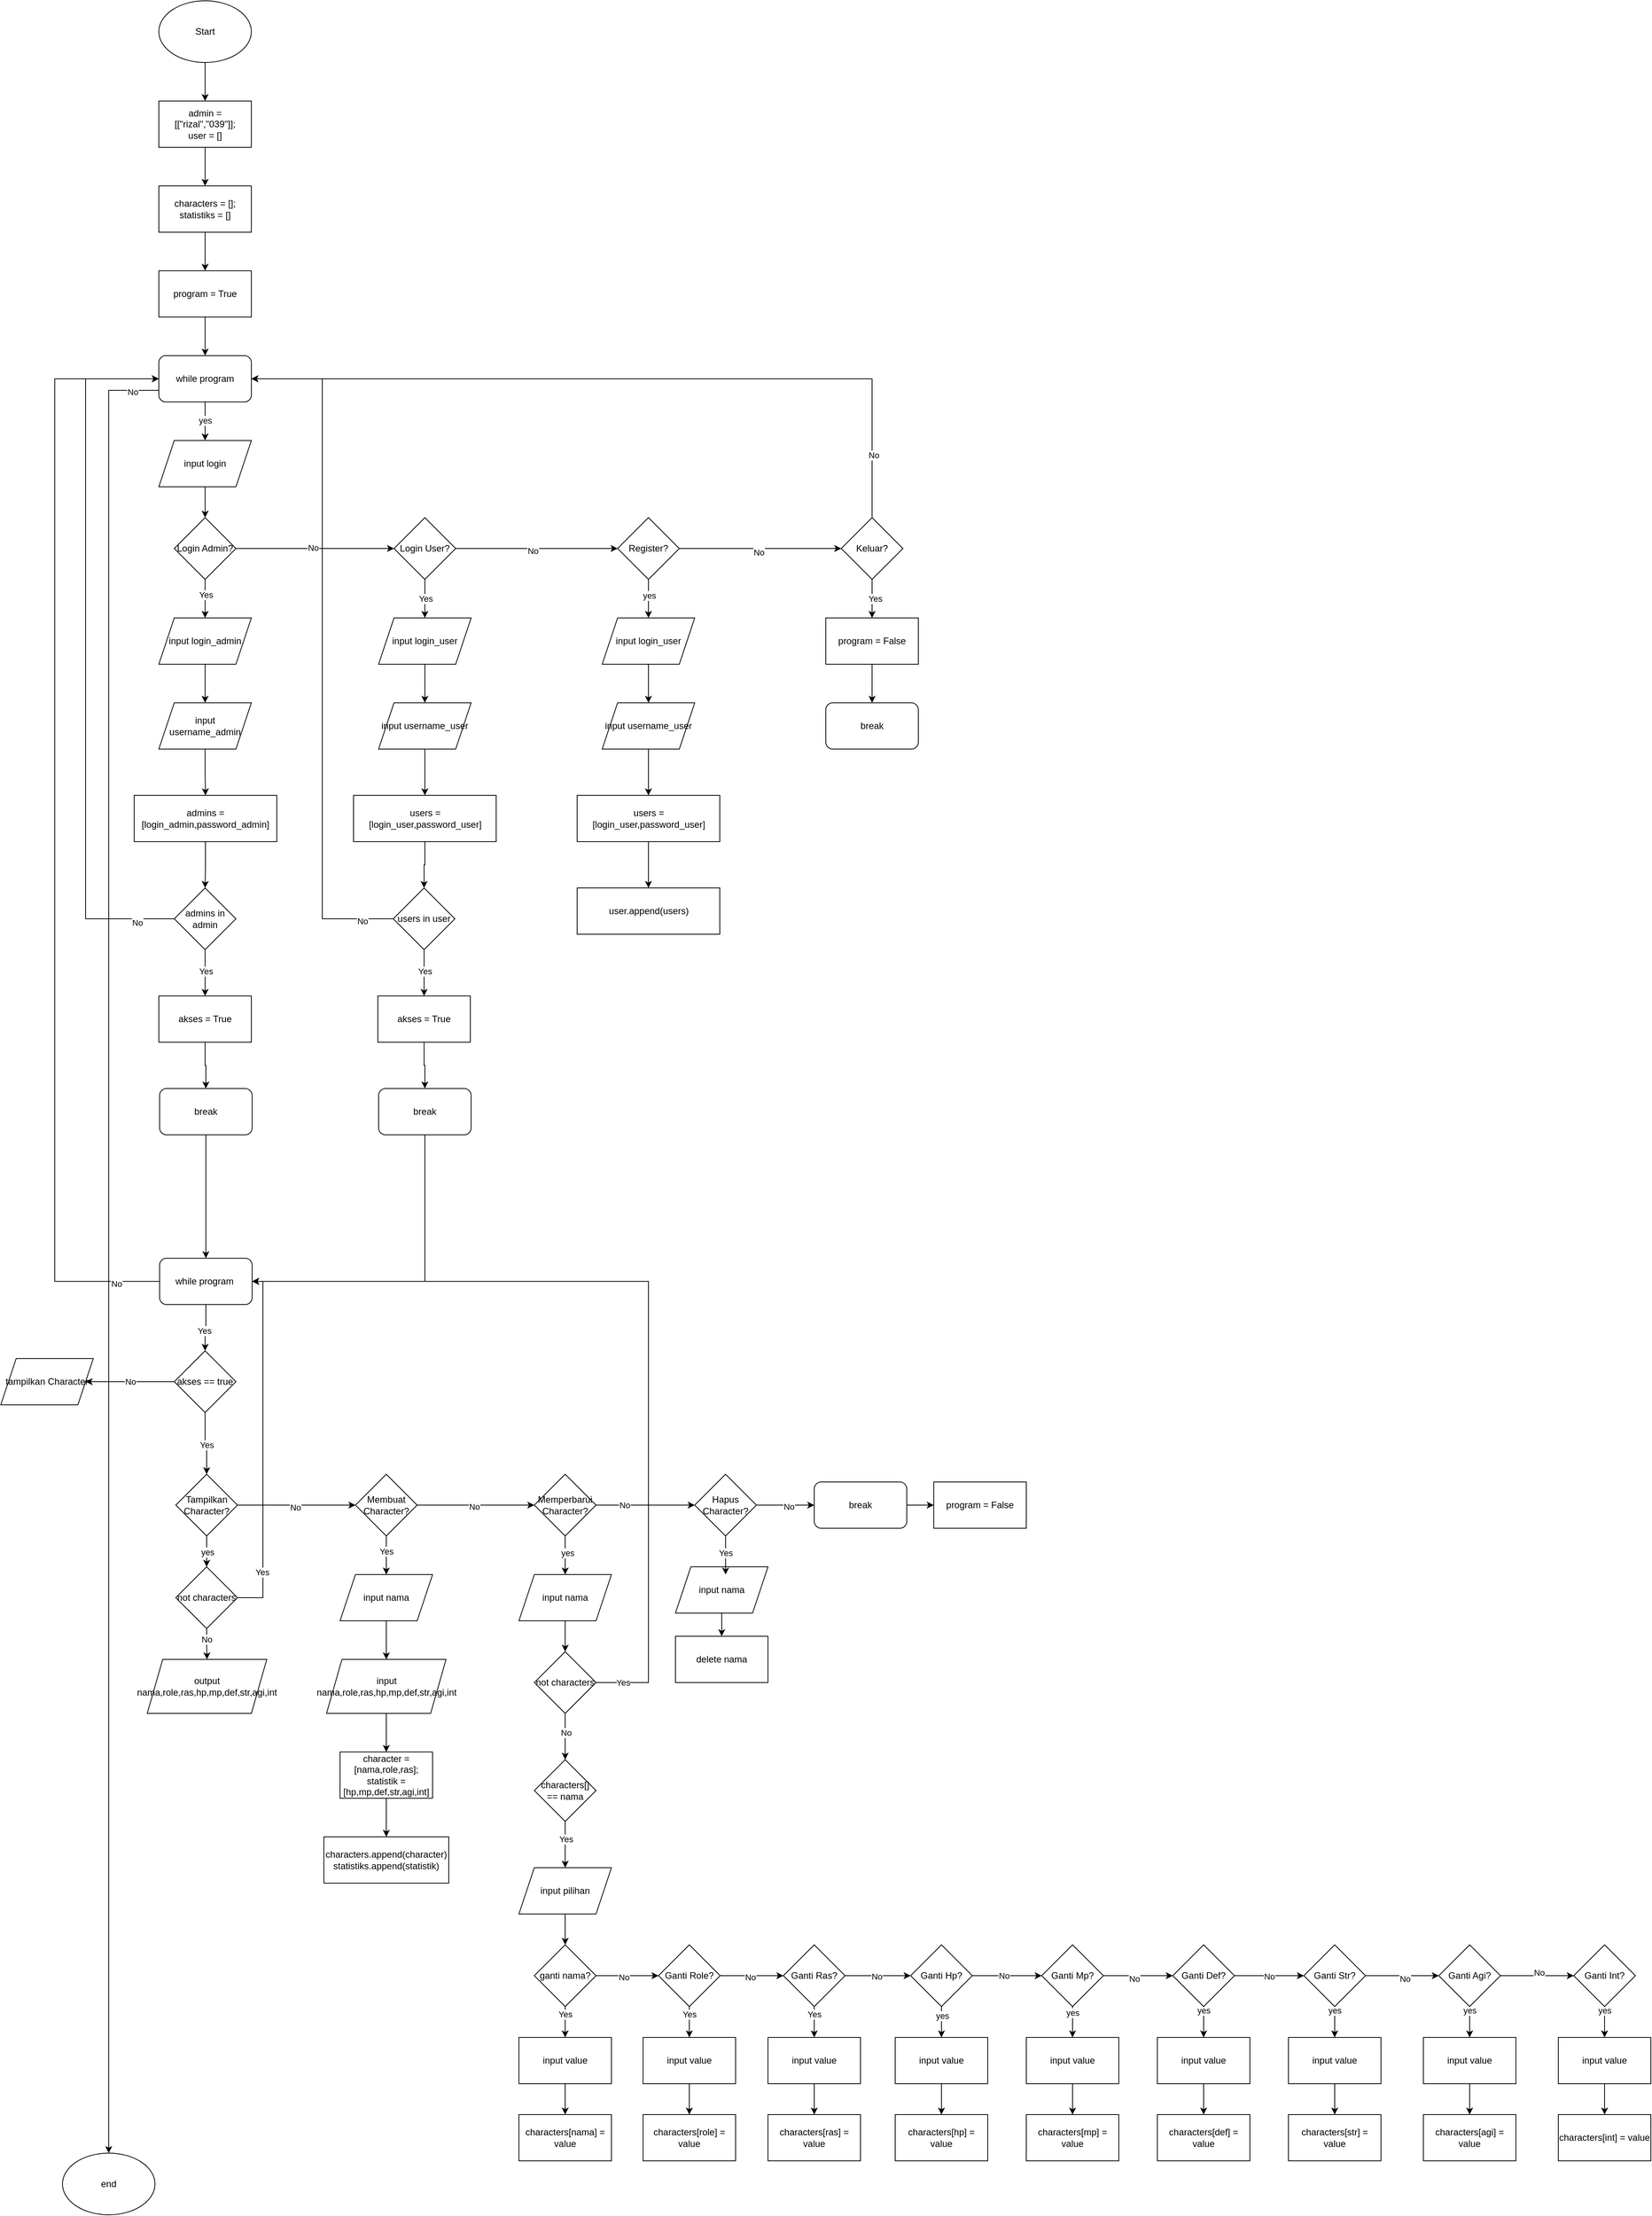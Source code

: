 <mxfile version="24.7.17">
  <diagram id="C5RBs43oDa-KdzZeNtuy" name="Page-1">
    <mxGraphModel dx="2285" dy="1300" grid="1" gridSize="10" guides="1" tooltips="1" connect="1" arrows="1" fold="1" page="1" pageScale="1" pageWidth="850" pageHeight="1100" math="0" shadow="0">
      <root>
        <mxCell id="WIyWlLk6GJQsqaUBKTNV-0" />
        <mxCell id="WIyWlLk6GJQsqaUBKTNV-1" parent="WIyWlLk6GJQsqaUBKTNV-0" />
        <mxCell id="JK0Os3-7s9ZADkRvlf9B-9" style="edgeStyle=orthogonalEdgeStyle;rounded=0;orthogonalLoop=1;jettySize=auto;html=1;entryX=0.5;entryY=0;entryDx=0;entryDy=0;" edge="1" parent="WIyWlLk6GJQsqaUBKTNV-1" source="6ly0LlDiQPEHncSGHUsa-0" target="JK0Os3-7s9ZADkRvlf9B-7">
          <mxGeometry relative="1" as="geometry" />
        </mxCell>
        <mxCell id="6ly0LlDiQPEHncSGHUsa-0" value="Start" style="ellipse;whiteSpace=wrap;html=1;" parent="WIyWlLk6GJQsqaUBKTNV-1" vertex="1">
          <mxGeometry x="365" y="40" width="120" height="80" as="geometry" />
        </mxCell>
        <mxCell id="JK0Os3-7s9ZADkRvlf9B-12" style="edgeStyle=orthogonalEdgeStyle;rounded=0;orthogonalLoop=1;jettySize=auto;html=1;entryX=0.5;entryY=0;entryDx=0;entryDy=0;" edge="1" parent="WIyWlLk6GJQsqaUBKTNV-1" source="JK0Os3-7s9ZADkRvlf9B-5" target="JK0Os3-7s9ZADkRvlf9B-8">
          <mxGeometry relative="1" as="geometry" />
        </mxCell>
        <mxCell id="JK0Os3-7s9ZADkRvlf9B-5" value="program = True" style="rounded=0;whiteSpace=wrap;html=1;" vertex="1" parent="WIyWlLk6GJQsqaUBKTNV-1">
          <mxGeometry x="365" y="390" width="120" height="60" as="geometry" />
        </mxCell>
        <mxCell id="JK0Os3-7s9ZADkRvlf9B-11" style="edgeStyle=orthogonalEdgeStyle;rounded=0;orthogonalLoop=1;jettySize=auto;html=1;entryX=0.5;entryY=0;entryDx=0;entryDy=0;" edge="1" parent="WIyWlLk6GJQsqaUBKTNV-1" source="JK0Os3-7s9ZADkRvlf9B-6" target="JK0Os3-7s9ZADkRvlf9B-5">
          <mxGeometry relative="1" as="geometry" />
        </mxCell>
        <mxCell id="JK0Os3-7s9ZADkRvlf9B-6" value="characters = [];&lt;div&gt;statistiks = []&lt;/div&gt;" style="rounded=0;whiteSpace=wrap;html=1;" vertex="1" parent="WIyWlLk6GJQsqaUBKTNV-1">
          <mxGeometry x="365" y="280" width="120" height="60" as="geometry" />
        </mxCell>
        <mxCell id="JK0Os3-7s9ZADkRvlf9B-10" style="edgeStyle=orthogonalEdgeStyle;rounded=0;orthogonalLoop=1;jettySize=auto;html=1;entryX=0.5;entryY=0;entryDx=0;entryDy=0;" edge="1" parent="WIyWlLk6GJQsqaUBKTNV-1" source="JK0Os3-7s9ZADkRvlf9B-7" target="JK0Os3-7s9ZADkRvlf9B-6">
          <mxGeometry relative="1" as="geometry" />
        </mxCell>
        <mxCell id="JK0Os3-7s9ZADkRvlf9B-7" value="admin = [[&quot;rizal&quot;,&quot;039&quot;]];&lt;div&gt;user = []&lt;/div&gt;" style="rounded=0;whiteSpace=wrap;html=1;" vertex="1" parent="WIyWlLk6GJQsqaUBKTNV-1">
          <mxGeometry x="365" y="170" width="120" height="60" as="geometry" />
        </mxCell>
        <mxCell id="JK0Os3-7s9ZADkRvlf9B-18" style="edgeStyle=orthogonalEdgeStyle;rounded=0;orthogonalLoop=1;jettySize=auto;html=1;" edge="1" parent="WIyWlLk6GJQsqaUBKTNV-1" source="JK0Os3-7s9ZADkRvlf9B-8" target="JK0Os3-7s9ZADkRvlf9B-14">
          <mxGeometry relative="1" as="geometry" />
        </mxCell>
        <mxCell id="JK0Os3-7s9ZADkRvlf9B-19" value="yes" style="edgeLabel;html=1;align=center;verticalAlign=middle;resizable=0;points=[];" vertex="1" connectable="0" parent="JK0Os3-7s9ZADkRvlf9B-18">
          <mxGeometry x="-0.045" relative="1" as="geometry">
            <mxPoint as="offset" />
          </mxGeometry>
        </mxCell>
        <mxCell id="JK0Os3-7s9ZADkRvlf9B-259" style="edgeStyle=orthogonalEdgeStyle;rounded=0;orthogonalLoop=1;jettySize=auto;html=1;exitX=0;exitY=0.75;exitDx=0;exitDy=0;entryX=0.5;entryY=0;entryDx=0;entryDy=0;" edge="1" parent="WIyWlLk6GJQsqaUBKTNV-1" source="JK0Os3-7s9ZADkRvlf9B-8" target="JK0Os3-7s9ZADkRvlf9B-262">
          <mxGeometry relative="1" as="geometry">
            <mxPoint x="200" y="2910" as="targetPoint" />
            <Array as="points">
              <mxPoint x="300" y="545" />
              <mxPoint x="300" y="2810" />
            </Array>
          </mxGeometry>
        </mxCell>
        <mxCell id="JK0Os3-7s9ZADkRvlf9B-261" value="No" style="edgeLabel;html=1;align=center;verticalAlign=middle;resizable=0;points=[];" vertex="1" connectable="0" parent="JK0Os3-7s9ZADkRvlf9B-259">
          <mxGeometry x="-0.971" y="2" relative="1" as="geometry">
            <mxPoint as="offset" />
          </mxGeometry>
        </mxCell>
        <mxCell id="JK0Os3-7s9ZADkRvlf9B-8" value="while program" style="rounded=1;whiteSpace=wrap;html=1;" vertex="1" parent="WIyWlLk6GJQsqaUBKTNV-1">
          <mxGeometry x="365" y="500" width="120" height="60" as="geometry" />
        </mxCell>
        <mxCell id="JK0Os3-7s9ZADkRvlf9B-37" style="edgeStyle=orthogonalEdgeStyle;rounded=0;orthogonalLoop=1;jettySize=auto;html=1;entryX=0.5;entryY=0;entryDx=0;entryDy=0;" edge="1" parent="WIyWlLk6GJQsqaUBKTNV-1" source="JK0Os3-7s9ZADkRvlf9B-14" target="JK0Os3-7s9ZADkRvlf9B-15">
          <mxGeometry relative="1" as="geometry" />
        </mxCell>
        <mxCell id="JK0Os3-7s9ZADkRvlf9B-14" value="input login" style="shape=parallelogram;perimeter=parallelogramPerimeter;whiteSpace=wrap;html=1;fixedSize=1;" vertex="1" parent="WIyWlLk6GJQsqaUBKTNV-1">
          <mxGeometry x="365" y="610" width="120" height="60" as="geometry" />
        </mxCell>
        <mxCell id="JK0Os3-7s9ZADkRvlf9B-27" style="edgeStyle=orthogonalEdgeStyle;rounded=0;orthogonalLoop=1;jettySize=auto;html=1;" edge="1" parent="WIyWlLk6GJQsqaUBKTNV-1" source="JK0Os3-7s9ZADkRvlf9B-15" target="JK0Os3-7s9ZADkRvlf9B-20">
          <mxGeometry relative="1" as="geometry" />
        </mxCell>
        <mxCell id="JK0Os3-7s9ZADkRvlf9B-28" value="Yes" style="edgeLabel;html=1;align=center;verticalAlign=middle;resizable=0;points=[];" vertex="1" connectable="0" parent="JK0Os3-7s9ZADkRvlf9B-27">
          <mxGeometry x="-0.366" y="1" relative="1" as="geometry">
            <mxPoint y="4" as="offset" />
          </mxGeometry>
        </mxCell>
        <mxCell id="JK0Os3-7s9ZADkRvlf9B-39" style="edgeStyle=orthogonalEdgeStyle;rounded=0;orthogonalLoop=1;jettySize=auto;html=1;" edge="1" parent="WIyWlLk6GJQsqaUBKTNV-1" source="JK0Os3-7s9ZADkRvlf9B-15" target="JK0Os3-7s9ZADkRvlf9B-38">
          <mxGeometry relative="1" as="geometry" />
        </mxCell>
        <mxCell id="JK0Os3-7s9ZADkRvlf9B-40" value="No" style="edgeLabel;html=1;align=center;verticalAlign=middle;resizable=0;points=[];" vertex="1" connectable="0" parent="JK0Os3-7s9ZADkRvlf9B-39">
          <mxGeometry x="-0.019" y="1" relative="1" as="geometry">
            <mxPoint x="-1" as="offset" />
          </mxGeometry>
        </mxCell>
        <mxCell id="JK0Os3-7s9ZADkRvlf9B-15" value="Login Admin?" style="rhombus;whiteSpace=wrap;html=1;" vertex="1" parent="WIyWlLk6GJQsqaUBKTNV-1">
          <mxGeometry x="385" y="710" width="80" height="80" as="geometry" />
        </mxCell>
        <mxCell id="JK0Os3-7s9ZADkRvlf9B-26" style="edgeStyle=orthogonalEdgeStyle;rounded=0;orthogonalLoop=1;jettySize=auto;html=1;" edge="1" parent="WIyWlLk6GJQsqaUBKTNV-1" source="JK0Os3-7s9ZADkRvlf9B-20" target="JK0Os3-7s9ZADkRvlf9B-21">
          <mxGeometry relative="1" as="geometry" />
        </mxCell>
        <mxCell id="JK0Os3-7s9ZADkRvlf9B-20" value="input login_admin" style="shape=parallelogram;perimeter=parallelogramPerimeter;whiteSpace=wrap;html=1;fixedSize=1;" vertex="1" parent="WIyWlLk6GJQsqaUBKTNV-1">
          <mxGeometry x="365" y="840" width="120" height="60" as="geometry" />
        </mxCell>
        <mxCell id="JK0Os3-7s9ZADkRvlf9B-25" style="edgeStyle=orthogonalEdgeStyle;rounded=0;orthogonalLoop=1;jettySize=auto;html=1;entryX=0.5;entryY=0;entryDx=0;entryDy=0;" edge="1" parent="WIyWlLk6GJQsqaUBKTNV-1" source="JK0Os3-7s9ZADkRvlf9B-21" target="JK0Os3-7s9ZADkRvlf9B-22">
          <mxGeometry relative="1" as="geometry" />
        </mxCell>
        <mxCell id="JK0Os3-7s9ZADkRvlf9B-21" value="input username_admin" style="shape=parallelogram;perimeter=parallelogramPerimeter;whiteSpace=wrap;html=1;fixedSize=1;" vertex="1" parent="WIyWlLk6GJQsqaUBKTNV-1">
          <mxGeometry x="365" y="950" width="120" height="60" as="geometry" />
        </mxCell>
        <mxCell id="JK0Os3-7s9ZADkRvlf9B-24" style="edgeStyle=orthogonalEdgeStyle;rounded=0;orthogonalLoop=1;jettySize=auto;html=1;" edge="1" parent="WIyWlLk6GJQsqaUBKTNV-1" source="JK0Os3-7s9ZADkRvlf9B-22" target="JK0Os3-7s9ZADkRvlf9B-23">
          <mxGeometry relative="1" as="geometry" />
        </mxCell>
        <mxCell id="JK0Os3-7s9ZADkRvlf9B-22" value="admins = [login_admin,password_admin]" style="rounded=0;whiteSpace=wrap;html=1;" vertex="1" parent="WIyWlLk6GJQsqaUBKTNV-1">
          <mxGeometry x="333" y="1070" width="185" height="60" as="geometry" />
        </mxCell>
        <mxCell id="JK0Os3-7s9ZADkRvlf9B-30" style="edgeStyle=orthogonalEdgeStyle;rounded=0;orthogonalLoop=1;jettySize=auto;html=1;entryX=0.5;entryY=0;entryDx=0;entryDy=0;" edge="1" parent="WIyWlLk6GJQsqaUBKTNV-1" source="JK0Os3-7s9ZADkRvlf9B-23" target="JK0Os3-7s9ZADkRvlf9B-29">
          <mxGeometry relative="1" as="geometry" />
        </mxCell>
        <mxCell id="JK0Os3-7s9ZADkRvlf9B-31" value="Yes" style="edgeLabel;html=1;align=center;verticalAlign=middle;resizable=0;points=[];" vertex="1" connectable="0" parent="JK0Os3-7s9ZADkRvlf9B-30">
          <mxGeometry x="-0.067" y="1" relative="1" as="geometry">
            <mxPoint as="offset" />
          </mxGeometry>
        </mxCell>
        <mxCell id="JK0Os3-7s9ZADkRvlf9B-34" style="edgeStyle=orthogonalEdgeStyle;rounded=0;orthogonalLoop=1;jettySize=auto;html=1;entryX=0;entryY=0.5;entryDx=0;entryDy=0;" edge="1" parent="WIyWlLk6GJQsqaUBKTNV-1" source="JK0Os3-7s9ZADkRvlf9B-23" target="JK0Os3-7s9ZADkRvlf9B-8">
          <mxGeometry relative="1" as="geometry">
            <mxPoint x="280" y="530" as="targetPoint" />
            <Array as="points">
              <mxPoint x="270" y="1230" />
              <mxPoint x="270" y="530" />
            </Array>
          </mxGeometry>
        </mxCell>
        <mxCell id="JK0Os3-7s9ZADkRvlf9B-36" value="No" style="edgeLabel;html=1;align=center;verticalAlign=middle;resizable=0;points=[];" vertex="1" connectable="0" parent="JK0Os3-7s9ZADkRvlf9B-34">
          <mxGeometry x="-0.891" y="5" relative="1" as="geometry">
            <mxPoint x="1" as="offset" />
          </mxGeometry>
        </mxCell>
        <mxCell id="JK0Os3-7s9ZADkRvlf9B-23" value="admins in admin" style="rhombus;whiteSpace=wrap;html=1;" vertex="1" parent="WIyWlLk6GJQsqaUBKTNV-1">
          <mxGeometry x="385" y="1190" width="80" height="80" as="geometry" />
        </mxCell>
        <mxCell id="JK0Os3-7s9ZADkRvlf9B-33" style="edgeStyle=orthogonalEdgeStyle;rounded=0;orthogonalLoop=1;jettySize=auto;html=1;" edge="1" parent="WIyWlLk6GJQsqaUBKTNV-1" source="JK0Os3-7s9ZADkRvlf9B-29" target="JK0Os3-7s9ZADkRvlf9B-32">
          <mxGeometry relative="1" as="geometry" />
        </mxCell>
        <mxCell id="JK0Os3-7s9ZADkRvlf9B-29" value="akses = True" style="rounded=0;whiteSpace=wrap;html=1;" vertex="1" parent="WIyWlLk6GJQsqaUBKTNV-1">
          <mxGeometry x="365" y="1330" width="120" height="60" as="geometry" />
        </mxCell>
        <mxCell id="JK0Os3-7s9ZADkRvlf9B-85" style="edgeStyle=orthogonalEdgeStyle;rounded=0;orthogonalLoop=1;jettySize=auto;html=1;" edge="1" parent="WIyWlLk6GJQsqaUBKTNV-1" source="JK0Os3-7s9ZADkRvlf9B-32" target="JK0Os3-7s9ZADkRvlf9B-84">
          <mxGeometry relative="1" as="geometry" />
        </mxCell>
        <mxCell id="JK0Os3-7s9ZADkRvlf9B-32" value="break" style="rounded=1;whiteSpace=wrap;html=1;" vertex="1" parent="WIyWlLk6GJQsqaUBKTNV-1">
          <mxGeometry x="366" y="1450" width="120" height="60" as="geometry" />
        </mxCell>
        <mxCell id="JK0Os3-7s9ZADkRvlf9B-43" style="edgeStyle=orthogonalEdgeStyle;rounded=0;orthogonalLoop=1;jettySize=auto;html=1;" edge="1" parent="WIyWlLk6GJQsqaUBKTNV-1" source="JK0Os3-7s9ZADkRvlf9B-38" target="JK0Os3-7s9ZADkRvlf9B-41">
          <mxGeometry relative="1" as="geometry" />
        </mxCell>
        <mxCell id="JK0Os3-7s9ZADkRvlf9B-45" value="Yes" style="edgeLabel;html=1;align=center;verticalAlign=middle;resizable=0;points=[];" vertex="1" connectable="0" parent="JK0Os3-7s9ZADkRvlf9B-43">
          <mxGeometry x="-0.019" y="1" relative="1" as="geometry">
            <mxPoint as="offset" />
          </mxGeometry>
        </mxCell>
        <mxCell id="JK0Os3-7s9ZADkRvlf9B-58" style="edgeStyle=orthogonalEdgeStyle;rounded=0;orthogonalLoop=1;jettySize=auto;html=1;" edge="1" parent="WIyWlLk6GJQsqaUBKTNV-1" source="JK0Os3-7s9ZADkRvlf9B-38" target="JK0Os3-7s9ZADkRvlf9B-57">
          <mxGeometry relative="1" as="geometry" />
        </mxCell>
        <mxCell id="JK0Os3-7s9ZADkRvlf9B-73" value="No" style="edgeLabel;html=1;align=center;verticalAlign=middle;resizable=0;points=[];" vertex="1" connectable="0" parent="JK0Os3-7s9ZADkRvlf9B-58">
          <mxGeometry x="-0.048" y="-4" relative="1" as="geometry">
            <mxPoint y="-1" as="offset" />
          </mxGeometry>
        </mxCell>
        <mxCell id="JK0Os3-7s9ZADkRvlf9B-38" value="Login User?" style="rhombus;whiteSpace=wrap;html=1;" vertex="1" parent="WIyWlLk6GJQsqaUBKTNV-1">
          <mxGeometry x="670" y="710" width="80" height="80" as="geometry" />
        </mxCell>
        <mxCell id="JK0Os3-7s9ZADkRvlf9B-44" style="edgeStyle=orthogonalEdgeStyle;rounded=0;orthogonalLoop=1;jettySize=auto;html=1;" edge="1" parent="WIyWlLk6GJQsqaUBKTNV-1" source="JK0Os3-7s9ZADkRvlf9B-41" target="JK0Os3-7s9ZADkRvlf9B-42">
          <mxGeometry relative="1" as="geometry" />
        </mxCell>
        <mxCell id="JK0Os3-7s9ZADkRvlf9B-41" value="input login_user" style="shape=parallelogram;perimeter=parallelogramPerimeter;whiteSpace=wrap;html=1;fixedSize=1;" vertex="1" parent="WIyWlLk6GJQsqaUBKTNV-1">
          <mxGeometry x="650" y="840" width="120" height="60" as="geometry" />
        </mxCell>
        <mxCell id="JK0Os3-7s9ZADkRvlf9B-47" style="edgeStyle=orthogonalEdgeStyle;rounded=0;orthogonalLoop=1;jettySize=auto;html=1;entryX=0.5;entryY=0;entryDx=0;entryDy=0;" edge="1" parent="WIyWlLk6GJQsqaUBKTNV-1" source="JK0Os3-7s9ZADkRvlf9B-42" target="JK0Os3-7s9ZADkRvlf9B-46">
          <mxGeometry relative="1" as="geometry" />
        </mxCell>
        <mxCell id="JK0Os3-7s9ZADkRvlf9B-42" value="input username_user" style="shape=parallelogram;perimeter=parallelogramPerimeter;whiteSpace=wrap;html=1;fixedSize=1;" vertex="1" parent="WIyWlLk6GJQsqaUBKTNV-1">
          <mxGeometry x="650" y="950" width="120" height="60" as="geometry" />
        </mxCell>
        <mxCell id="JK0Os3-7s9ZADkRvlf9B-64" style="edgeStyle=orthogonalEdgeStyle;rounded=0;orthogonalLoop=1;jettySize=auto;html=1;" edge="1" parent="WIyWlLk6GJQsqaUBKTNV-1" source="JK0Os3-7s9ZADkRvlf9B-46" target="JK0Os3-7s9ZADkRvlf9B-50">
          <mxGeometry relative="1" as="geometry" />
        </mxCell>
        <mxCell id="JK0Os3-7s9ZADkRvlf9B-46" value="users = [login_user,password_user]" style="rounded=0;whiteSpace=wrap;html=1;" vertex="1" parent="WIyWlLk6GJQsqaUBKTNV-1">
          <mxGeometry x="617.5" y="1070" width="185" height="60" as="geometry" />
        </mxCell>
        <mxCell id="JK0Os3-7s9ZADkRvlf9B-48" style="edgeStyle=orthogonalEdgeStyle;rounded=0;orthogonalLoop=1;jettySize=auto;html=1;entryX=0.5;entryY=0;entryDx=0;entryDy=0;" edge="1" parent="WIyWlLk6GJQsqaUBKTNV-1" source="JK0Os3-7s9ZADkRvlf9B-50" target="JK0Os3-7s9ZADkRvlf9B-52">
          <mxGeometry relative="1" as="geometry" />
        </mxCell>
        <mxCell id="JK0Os3-7s9ZADkRvlf9B-49" value="Yes" style="edgeLabel;html=1;align=center;verticalAlign=middle;resizable=0;points=[];" vertex="1" connectable="0" parent="JK0Os3-7s9ZADkRvlf9B-48">
          <mxGeometry x="-0.067" y="1" relative="1" as="geometry">
            <mxPoint as="offset" />
          </mxGeometry>
        </mxCell>
        <mxCell id="JK0Os3-7s9ZADkRvlf9B-54" style="edgeStyle=orthogonalEdgeStyle;rounded=0;orthogonalLoop=1;jettySize=auto;html=1;entryX=1;entryY=0.5;entryDx=0;entryDy=0;" edge="1" parent="WIyWlLk6GJQsqaUBKTNV-1" source="JK0Os3-7s9ZADkRvlf9B-50" target="JK0Os3-7s9ZADkRvlf9B-8">
          <mxGeometry relative="1" as="geometry">
            <mxPoint x="570" y="1230" as="targetPoint" />
          </mxGeometry>
        </mxCell>
        <mxCell id="JK0Os3-7s9ZADkRvlf9B-55" value="No" style="edgeLabel;html=1;align=center;verticalAlign=middle;resizable=0;points=[];" vertex="1" connectable="0" parent="JK0Os3-7s9ZADkRvlf9B-54">
          <mxGeometry x="-0.907" y="3" relative="1" as="geometry">
            <mxPoint x="1" as="offset" />
          </mxGeometry>
        </mxCell>
        <mxCell id="JK0Os3-7s9ZADkRvlf9B-50" value="users in user" style="rhombus;whiteSpace=wrap;html=1;" vertex="1" parent="WIyWlLk6GJQsqaUBKTNV-1">
          <mxGeometry x="669" y="1190" width="80" height="80" as="geometry" />
        </mxCell>
        <mxCell id="JK0Os3-7s9ZADkRvlf9B-51" style="edgeStyle=orthogonalEdgeStyle;rounded=0;orthogonalLoop=1;jettySize=auto;html=1;" edge="1" parent="WIyWlLk6GJQsqaUBKTNV-1" source="JK0Os3-7s9ZADkRvlf9B-52" target="JK0Os3-7s9ZADkRvlf9B-53">
          <mxGeometry relative="1" as="geometry" />
        </mxCell>
        <mxCell id="JK0Os3-7s9ZADkRvlf9B-52" value="akses = True" style="rounded=0;whiteSpace=wrap;html=1;" vertex="1" parent="WIyWlLk6GJQsqaUBKTNV-1">
          <mxGeometry x="649" y="1330" width="120" height="60" as="geometry" />
        </mxCell>
        <mxCell id="JK0Os3-7s9ZADkRvlf9B-86" style="edgeStyle=orthogonalEdgeStyle;rounded=0;orthogonalLoop=1;jettySize=auto;html=1;entryX=1;entryY=0.5;entryDx=0;entryDy=0;" edge="1" parent="WIyWlLk6GJQsqaUBKTNV-1" source="JK0Os3-7s9ZADkRvlf9B-53" target="JK0Os3-7s9ZADkRvlf9B-84">
          <mxGeometry relative="1" as="geometry">
            <Array as="points">
              <mxPoint x="710" y="1700" />
            </Array>
          </mxGeometry>
        </mxCell>
        <mxCell id="JK0Os3-7s9ZADkRvlf9B-53" value="break" style="rounded=1;whiteSpace=wrap;html=1;" vertex="1" parent="WIyWlLk6GJQsqaUBKTNV-1">
          <mxGeometry x="650" y="1450" width="120" height="60" as="geometry" />
        </mxCell>
        <mxCell id="JK0Os3-7s9ZADkRvlf9B-67" style="edgeStyle=orthogonalEdgeStyle;rounded=0;orthogonalLoop=1;jettySize=auto;html=1;" edge="1" parent="WIyWlLk6GJQsqaUBKTNV-1" source="JK0Os3-7s9ZADkRvlf9B-57" target="JK0Os3-7s9ZADkRvlf9B-60">
          <mxGeometry relative="1" as="geometry" />
        </mxCell>
        <mxCell id="JK0Os3-7s9ZADkRvlf9B-68" value="yes" style="edgeLabel;html=1;align=center;verticalAlign=middle;resizable=0;points=[];" vertex="1" connectable="0" parent="JK0Os3-7s9ZADkRvlf9B-67">
          <mxGeometry x="-0.175" y="1" relative="1" as="geometry">
            <mxPoint as="offset" />
          </mxGeometry>
        </mxCell>
        <mxCell id="JK0Os3-7s9ZADkRvlf9B-70" style="edgeStyle=orthogonalEdgeStyle;rounded=0;orthogonalLoop=1;jettySize=auto;html=1;" edge="1" parent="WIyWlLk6GJQsqaUBKTNV-1" source="JK0Os3-7s9ZADkRvlf9B-57" target="JK0Os3-7s9ZADkRvlf9B-69">
          <mxGeometry relative="1" as="geometry" />
        </mxCell>
        <mxCell id="JK0Os3-7s9ZADkRvlf9B-71" value="No" style="edgeLabel;html=1;align=center;verticalAlign=middle;resizable=0;points=[];" vertex="1" connectable="0" parent="JK0Os3-7s9ZADkRvlf9B-70">
          <mxGeometry x="-0.024" y="-5" relative="1" as="geometry">
            <mxPoint as="offset" />
          </mxGeometry>
        </mxCell>
        <mxCell id="JK0Os3-7s9ZADkRvlf9B-57" value="Register?" style="rhombus;whiteSpace=wrap;html=1;" vertex="1" parent="WIyWlLk6GJQsqaUBKTNV-1">
          <mxGeometry x="960" y="710" width="80" height="80" as="geometry" />
        </mxCell>
        <mxCell id="JK0Os3-7s9ZADkRvlf9B-59" style="edgeStyle=orthogonalEdgeStyle;rounded=0;orthogonalLoop=1;jettySize=auto;html=1;" edge="1" parent="WIyWlLk6GJQsqaUBKTNV-1" source="JK0Os3-7s9ZADkRvlf9B-60" target="JK0Os3-7s9ZADkRvlf9B-62">
          <mxGeometry relative="1" as="geometry" />
        </mxCell>
        <mxCell id="JK0Os3-7s9ZADkRvlf9B-60" value="input login_user" style="shape=parallelogram;perimeter=parallelogramPerimeter;whiteSpace=wrap;html=1;fixedSize=1;" vertex="1" parent="WIyWlLk6GJQsqaUBKTNV-1">
          <mxGeometry x="940" y="840" width="120" height="60" as="geometry" />
        </mxCell>
        <mxCell id="JK0Os3-7s9ZADkRvlf9B-61" style="edgeStyle=orthogonalEdgeStyle;rounded=0;orthogonalLoop=1;jettySize=auto;html=1;entryX=0.5;entryY=0;entryDx=0;entryDy=0;" edge="1" parent="WIyWlLk6GJQsqaUBKTNV-1" source="JK0Os3-7s9ZADkRvlf9B-62" target="JK0Os3-7s9ZADkRvlf9B-63">
          <mxGeometry relative="1" as="geometry" />
        </mxCell>
        <mxCell id="JK0Os3-7s9ZADkRvlf9B-62" value="input username_user" style="shape=parallelogram;perimeter=parallelogramPerimeter;whiteSpace=wrap;html=1;fixedSize=1;" vertex="1" parent="WIyWlLk6GJQsqaUBKTNV-1">
          <mxGeometry x="940" y="950" width="120" height="60" as="geometry" />
        </mxCell>
        <mxCell id="JK0Os3-7s9ZADkRvlf9B-66" style="edgeStyle=orthogonalEdgeStyle;rounded=0;orthogonalLoop=1;jettySize=auto;html=1;entryX=0.5;entryY=0;entryDx=0;entryDy=0;" edge="1" parent="WIyWlLk6GJQsqaUBKTNV-1" source="JK0Os3-7s9ZADkRvlf9B-63" target="JK0Os3-7s9ZADkRvlf9B-65">
          <mxGeometry relative="1" as="geometry" />
        </mxCell>
        <mxCell id="JK0Os3-7s9ZADkRvlf9B-63" value="users = [login_user,password_user]" style="rounded=0;whiteSpace=wrap;html=1;" vertex="1" parent="WIyWlLk6GJQsqaUBKTNV-1">
          <mxGeometry x="907.5" y="1070" width="185" height="60" as="geometry" />
        </mxCell>
        <mxCell id="JK0Os3-7s9ZADkRvlf9B-65" value="user.append(users)" style="rounded=0;whiteSpace=wrap;html=1;" vertex="1" parent="WIyWlLk6GJQsqaUBKTNV-1">
          <mxGeometry x="907.5" y="1190" width="185" height="60" as="geometry" />
        </mxCell>
        <mxCell id="JK0Os3-7s9ZADkRvlf9B-75" style="edgeStyle=orthogonalEdgeStyle;rounded=0;orthogonalLoop=1;jettySize=auto;html=1;" edge="1" parent="WIyWlLk6GJQsqaUBKTNV-1" source="JK0Os3-7s9ZADkRvlf9B-69" target="JK0Os3-7s9ZADkRvlf9B-74">
          <mxGeometry relative="1" as="geometry" />
        </mxCell>
        <mxCell id="JK0Os3-7s9ZADkRvlf9B-80" value="Yes" style="edgeLabel;html=1;align=center;verticalAlign=middle;resizable=0;points=[];" vertex="1" connectable="0" parent="JK0Os3-7s9ZADkRvlf9B-75">
          <mxGeometry x="0.04" y="4" relative="1" as="geometry">
            <mxPoint y="-1" as="offset" />
          </mxGeometry>
        </mxCell>
        <mxCell id="JK0Os3-7s9ZADkRvlf9B-79" style="edgeStyle=orthogonalEdgeStyle;rounded=0;orthogonalLoop=1;jettySize=auto;html=1;entryX=1;entryY=0.5;entryDx=0;entryDy=0;" edge="1" parent="WIyWlLk6GJQsqaUBKTNV-1" source="JK0Os3-7s9ZADkRvlf9B-69" target="JK0Os3-7s9ZADkRvlf9B-8">
          <mxGeometry relative="1" as="geometry">
            <mxPoint x="1290.0" y="640" as="targetPoint" />
            <Array as="points">
              <mxPoint x="1290" y="530" />
            </Array>
          </mxGeometry>
        </mxCell>
        <mxCell id="JK0Os3-7s9ZADkRvlf9B-81" value="No" style="edgeLabel;html=1;align=center;verticalAlign=middle;resizable=0;points=[];" vertex="1" connectable="0" parent="JK0Os3-7s9ZADkRvlf9B-79">
          <mxGeometry x="-0.833" y="-2" relative="1" as="geometry">
            <mxPoint y="1" as="offset" />
          </mxGeometry>
        </mxCell>
        <mxCell id="JK0Os3-7s9ZADkRvlf9B-69" value="Keluar?" style="rhombus;whiteSpace=wrap;html=1;" vertex="1" parent="WIyWlLk6GJQsqaUBKTNV-1">
          <mxGeometry x="1250" y="710" width="80" height="80" as="geometry" />
        </mxCell>
        <mxCell id="JK0Os3-7s9ZADkRvlf9B-78" style="edgeStyle=orthogonalEdgeStyle;rounded=0;orthogonalLoop=1;jettySize=auto;html=1;" edge="1" parent="WIyWlLk6GJQsqaUBKTNV-1" source="JK0Os3-7s9ZADkRvlf9B-74" target="JK0Os3-7s9ZADkRvlf9B-77">
          <mxGeometry relative="1" as="geometry" />
        </mxCell>
        <mxCell id="JK0Os3-7s9ZADkRvlf9B-74" value="program = False" style="rounded=0;whiteSpace=wrap;html=1;" vertex="1" parent="WIyWlLk6GJQsqaUBKTNV-1">
          <mxGeometry x="1230" y="840" width="120" height="60" as="geometry" />
        </mxCell>
        <mxCell id="JK0Os3-7s9ZADkRvlf9B-77" value="break" style="rounded=1;whiteSpace=wrap;html=1;" vertex="1" parent="WIyWlLk6GJQsqaUBKTNV-1">
          <mxGeometry x="1230" y="950" width="120" height="60" as="geometry" />
        </mxCell>
        <mxCell id="JK0Os3-7s9ZADkRvlf9B-92" style="edgeStyle=orthogonalEdgeStyle;rounded=0;orthogonalLoop=1;jettySize=auto;html=1;" edge="1" parent="WIyWlLk6GJQsqaUBKTNV-1" source="JK0Os3-7s9ZADkRvlf9B-84" target="JK0Os3-7s9ZADkRvlf9B-87">
          <mxGeometry relative="1" as="geometry" />
        </mxCell>
        <mxCell id="JK0Os3-7s9ZADkRvlf9B-95" value="Yes" style="edgeLabel;html=1;align=center;verticalAlign=middle;resizable=0;points=[];" vertex="1" connectable="0" parent="JK0Os3-7s9ZADkRvlf9B-92">
          <mxGeometry x="0.101" y="-1" relative="1" as="geometry">
            <mxPoint y="1" as="offset" />
          </mxGeometry>
        </mxCell>
        <mxCell id="JK0Os3-7s9ZADkRvlf9B-93" style="edgeStyle=orthogonalEdgeStyle;rounded=0;orthogonalLoop=1;jettySize=auto;html=1;entryX=0;entryY=0.5;entryDx=0;entryDy=0;" edge="1" parent="WIyWlLk6GJQsqaUBKTNV-1" source="JK0Os3-7s9ZADkRvlf9B-84" target="JK0Os3-7s9ZADkRvlf9B-8">
          <mxGeometry relative="1" as="geometry">
            <mxPoint x="300" y="1700" as="targetPoint" />
            <Array as="points">
              <mxPoint x="230" y="1700" />
              <mxPoint x="230" y="530" />
            </Array>
          </mxGeometry>
        </mxCell>
        <mxCell id="JK0Os3-7s9ZADkRvlf9B-94" value="No" style="edgeLabel;html=1;align=center;verticalAlign=middle;resizable=0;points=[];" vertex="1" connectable="0" parent="JK0Os3-7s9ZADkRvlf9B-93">
          <mxGeometry x="-0.922" y="3" relative="1" as="geometry">
            <mxPoint as="offset" />
          </mxGeometry>
        </mxCell>
        <mxCell id="JK0Os3-7s9ZADkRvlf9B-84" value="while program&amp;nbsp;" style="rounded=1;whiteSpace=wrap;html=1;" vertex="1" parent="WIyWlLk6GJQsqaUBKTNV-1">
          <mxGeometry x="366" y="1670" width="120" height="60" as="geometry" />
        </mxCell>
        <mxCell id="JK0Os3-7s9ZADkRvlf9B-129" style="edgeStyle=orthogonalEdgeStyle;rounded=0;orthogonalLoop=1;jettySize=auto;html=1;" edge="1" parent="WIyWlLk6GJQsqaUBKTNV-1" source="JK0Os3-7s9ZADkRvlf9B-87" target="JK0Os3-7s9ZADkRvlf9B-89">
          <mxGeometry relative="1" as="geometry" />
        </mxCell>
        <mxCell id="JK0Os3-7s9ZADkRvlf9B-130" value="Yes" style="edgeLabel;html=1;align=center;verticalAlign=middle;resizable=0;points=[];" vertex="1" connectable="0" parent="JK0Os3-7s9ZADkRvlf9B-129">
          <mxGeometry x="0.063" y="-7" relative="1" as="geometry">
            <mxPoint x="7" as="offset" />
          </mxGeometry>
        </mxCell>
        <mxCell id="JK0Os3-7s9ZADkRvlf9B-255" style="edgeStyle=orthogonalEdgeStyle;rounded=0;orthogonalLoop=1;jettySize=auto;html=1;entryX=1;entryY=0.5;entryDx=0;entryDy=0;" edge="1" parent="WIyWlLk6GJQsqaUBKTNV-1" source="JK0Os3-7s9ZADkRvlf9B-87" target="JK0Os3-7s9ZADkRvlf9B-254">
          <mxGeometry relative="1" as="geometry" />
        </mxCell>
        <mxCell id="JK0Os3-7s9ZADkRvlf9B-256" value="No" style="edgeLabel;html=1;align=center;verticalAlign=middle;resizable=0;points=[];" vertex="1" connectable="0" parent="JK0Os3-7s9ZADkRvlf9B-255">
          <mxGeometry x="-0.012" relative="1" as="geometry">
            <mxPoint as="offset" />
          </mxGeometry>
        </mxCell>
        <mxCell id="JK0Os3-7s9ZADkRvlf9B-87" value="akses == true" style="rhombus;whiteSpace=wrap;html=1;" vertex="1" parent="WIyWlLk6GJQsqaUBKTNV-1">
          <mxGeometry x="385" y="1790" width="80" height="80" as="geometry" />
        </mxCell>
        <mxCell id="JK0Os3-7s9ZADkRvlf9B-105" style="edgeStyle=orthogonalEdgeStyle;rounded=0;orthogonalLoop=1;jettySize=auto;html=1;" edge="1" parent="WIyWlLk6GJQsqaUBKTNV-1" source="JK0Os3-7s9ZADkRvlf9B-89" target="JK0Os3-7s9ZADkRvlf9B-103">
          <mxGeometry relative="1" as="geometry" />
        </mxCell>
        <mxCell id="JK0Os3-7s9ZADkRvlf9B-107" value="yes" style="edgeLabel;html=1;align=center;verticalAlign=middle;resizable=0;points=[];" vertex="1" connectable="0" parent="JK0Os3-7s9ZADkRvlf9B-105">
          <mxGeometry x="0.03" y="1" relative="1" as="geometry">
            <mxPoint as="offset" />
          </mxGeometry>
        </mxCell>
        <mxCell id="JK0Os3-7s9ZADkRvlf9B-114" style="edgeStyle=orthogonalEdgeStyle;rounded=0;orthogonalLoop=1;jettySize=auto;html=1;" edge="1" parent="WIyWlLk6GJQsqaUBKTNV-1" source="JK0Os3-7s9ZADkRvlf9B-89" target="JK0Os3-7s9ZADkRvlf9B-113">
          <mxGeometry relative="1" as="geometry" />
        </mxCell>
        <mxCell id="JK0Os3-7s9ZADkRvlf9B-115" value="No" style="edgeLabel;html=1;align=center;verticalAlign=middle;resizable=0;points=[];" vertex="1" connectable="0" parent="JK0Os3-7s9ZADkRvlf9B-114">
          <mxGeometry x="-0.022" y="-3" relative="1" as="geometry">
            <mxPoint as="offset" />
          </mxGeometry>
        </mxCell>
        <mxCell id="JK0Os3-7s9ZADkRvlf9B-89" value="Tampilkan Character?" style="rhombus;whiteSpace=wrap;html=1;" vertex="1" parent="WIyWlLk6GJQsqaUBKTNV-1">
          <mxGeometry x="387" y="1950" width="80" height="80" as="geometry" />
        </mxCell>
        <mxCell id="JK0Os3-7s9ZADkRvlf9B-111" style="edgeStyle=orthogonalEdgeStyle;rounded=0;orthogonalLoop=1;jettySize=auto;html=1;" edge="1" parent="WIyWlLk6GJQsqaUBKTNV-1" source="JK0Os3-7s9ZADkRvlf9B-103" target="JK0Os3-7s9ZADkRvlf9B-110">
          <mxGeometry relative="1" as="geometry" />
        </mxCell>
        <mxCell id="JK0Os3-7s9ZADkRvlf9B-112" value="No" style="edgeLabel;html=1;align=center;verticalAlign=middle;resizable=0;points=[];" vertex="1" connectable="0" parent="JK0Os3-7s9ZADkRvlf9B-111">
          <mxGeometry x="-0.303" relative="1" as="geometry">
            <mxPoint as="offset" />
          </mxGeometry>
        </mxCell>
        <mxCell id="JK0Os3-7s9ZADkRvlf9B-132" style="edgeStyle=orthogonalEdgeStyle;rounded=0;orthogonalLoop=1;jettySize=auto;html=1;" edge="1" parent="WIyWlLk6GJQsqaUBKTNV-1" source="JK0Os3-7s9ZADkRvlf9B-103" target="JK0Os3-7s9ZADkRvlf9B-84">
          <mxGeometry relative="1" as="geometry">
            <mxPoint x="490" y="1710" as="targetPoint" />
            <Array as="points">
              <mxPoint x="500" y="2110" />
              <mxPoint x="500" y="1700" />
            </Array>
          </mxGeometry>
        </mxCell>
        <mxCell id="JK0Os3-7s9ZADkRvlf9B-133" value="Yes" style="edgeLabel;html=1;align=center;verticalAlign=middle;resizable=0;points=[];" vertex="1" connectable="0" parent="JK0Os3-7s9ZADkRvlf9B-132">
          <mxGeometry x="-0.711" y="1" relative="1" as="geometry">
            <mxPoint as="offset" />
          </mxGeometry>
        </mxCell>
        <mxCell id="JK0Os3-7s9ZADkRvlf9B-103" value="not characters" style="rhombus;whiteSpace=wrap;html=1;" vertex="1" parent="WIyWlLk6GJQsqaUBKTNV-1">
          <mxGeometry x="387" y="2070" width="80" height="80" as="geometry" />
        </mxCell>
        <mxCell id="JK0Os3-7s9ZADkRvlf9B-110" value="output nama,role,ras,hp,mp,def,str,agi,int" style="shape=parallelogram;perimeter=parallelogramPerimeter;whiteSpace=wrap;html=1;fixedSize=1;" vertex="1" parent="WIyWlLk6GJQsqaUBKTNV-1">
          <mxGeometry x="350" y="2190" width="155" height="70" as="geometry" />
        </mxCell>
        <mxCell id="JK0Os3-7s9ZADkRvlf9B-119" style="edgeStyle=orthogonalEdgeStyle;rounded=0;orthogonalLoop=1;jettySize=auto;html=1;" edge="1" parent="WIyWlLk6GJQsqaUBKTNV-1" source="JK0Os3-7s9ZADkRvlf9B-113" target="JK0Os3-7s9ZADkRvlf9B-116">
          <mxGeometry relative="1" as="geometry" />
        </mxCell>
        <mxCell id="JK0Os3-7s9ZADkRvlf9B-128" value="Yes" style="edgeLabel;html=1;align=center;verticalAlign=middle;resizable=0;points=[];" vertex="1" connectable="0" parent="JK0Os3-7s9ZADkRvlf9B-119">
          <mxGeometry x="0.068" y="2" relative="1" as="geometry">
            <mxPoint x="-2" y="-7" as="offset" />
          </mxGeometry>
        </mxCell>
        <mxCell id="JK0Os3-7s9ZADkRvlf9B-126" style="edgeStyle=orthogonalEdgeStyle;rounded=0;orthogonalLoop=1;jettySize=auto;html=1;" edge="1" parent="WIyWlLk6GJQsqaUBKTNV-1" source="JK0Os3-7s9ZADkRvlf9B-113" target="JK0Os3-7s9ZADkRvlf9B-125">
          <mxGeometry relative="1" as="geometry" />
        </mxCell>
        <mxCell id="JK0Os3-7s9ZADkRvlf9B-127" value="No" style="edgeLabel;html=1;align=center;verticalAlign=middle;resizable=0;points=[];" vertex="1" connectable="0" parent="JK0Os3-7s9ZADkRvlf9B-126">
          <mxGeometry x="-0.025" y="-2" relative="1" as="geometry">
            <mxPoint as="offset" />
          </mxGeometry>
        </mxCell>
        <mxCell id="JK0Os3-7s9ZADkRvlf9B-113" value="Membuat Character?" style="rhombus;whiteSpace=wrap;html=1;" vertex="1" parent="WIyWlLk6GJQsqaUBKTNV-1">
          <mxGeometry x="620" y="1950" width="80" height="80" as="geometry" />
        </mxCell>
        <mxCell id="JK0Os3-7s9ZADkRvlf9B-120" style="edgeStyle=orthogonalEdgeStyle;rounded=0;orthogonalLoop=1;jettySize=auto;html=1;" edge="1" parent="WIyWlLk6GJQsqaUBKTNV-1" source="JK0Os3-7s9ZADkRvlf9B-116" target="JK0Os3-7s9ZADkRvlf9B-118">
          <mxGeometry relative="1" as="geometry" />
        </mxCell>
        <mxCell id="JK0Os3-7s9ZADkRvlf9B-116" value="input nama" style="shape=parallelogram;perimeter=parallelogramPerimeter;whiteSpace=wrap;html=1;fixedSize=1;" vertex="1" parent="WIyWlLk6GJQsqaUBKTNV-1">
          <mxGeometry x="600" y="2080" width="120" height="60" as="geometry" />
        </mxCell>
        <mxCell id="JK0Os3-7s9ZADkRvlf9B-123" style="edgeStyle=orthogonalEdgeStyle;rounded=0;orthogonalLoop=1;jettySize=auto;html=1;" edge="1" parent="WIyWlLk6GJQsqaUBKTNV-1" source="JK0Os3-7s9ZADkRvlf9B-118" target="JK0Os3-7s9ZADkRvlf9B-121">
          <mxGeometry relative="1" as="geometry" />
        </mxCell>
        <mxCell id="JK0Os3-7s9ZADkRvlf9B-118" value="input nama,role,ras,hp,mp,def,str,agi,int" style="shape=parallelogram;perimeter=parallelogramPerimeter;whiteSpace=wrap;html=1;fixedSize=1;" vertex="1" parent="WIyWlLk6GJQsqaUBKTNV-1">
          <mxGeometry x="582.5" y="2190" width="155" height="70" as="geometry" />
        </mxCell>
        <mxCell id="JK0Os3-7s9ZADkRvlf9B-124" style="edgeStyle=orthogonalEdgeStyle;rounded=0;orthogonalLoop=1;jettySize=auto;html=1;" edge="1" parent="WIyWlLk6GJQsqaUBKTNV-1" source="JK0Os3-7s9ZADkRvlf9B-121" target="JK0Os3-7s9ZADkRvlf9B-122">
          <mxGeometry relative="1" as="geometry" />
        </mxCell>
        <mxCell id="JK0Os3-7s9ZADkRvlf9B-121" value="character = [nama,role,ras];&lt;div&gt;statistik = [hp,mp,def,str,agi,int]&lt;/div&gt;" style="rounded=0;whiteSpace=wrap;html=1;" vertex="1" parent="WIyWlLk6GJQsqaUBKTNV-1">
          <mxGeometry x="600" y="2310" width="120" height="60" as="geometry" />
        </mxCell>
        <mxCell id="JK0Os3-7s9ZADkRvlf9B-122" value="characters.append(character)&lt;div&gt;statistiks.append(statistik)&lt;/div&gt;" style="rounded=0;whiteSpace=wrap;html=1;" vertex="1" parent="WIyWlLk6GJQsqaUBKTNV-1">
          <mxGeometry x="579" y="2420" width="162" height="60" as="geometry" />
        </mxCell>
        <mxCell id="JK0Os3-7s9ZADkRvlf9B-138" style="edgeStyle=orthogonalEdgeStyle;rounded=0;orthogonalLoop=1;jettySize=auto;html=1;" edge="1" parent="WIyWlLk6GJQsqaUBKTNV-1" source="JK0Os3-7s9ZADkRvlf9B-125" target="JK0Os3-7s9ZADkRvlf9B-135">
          <mxGeometry relative="1" as="geometry" />
        </mxCell>
        <mxCell id="JK0Os3-7s9ZADkRvlf9B-140" value="yes" style="edgeLabel;html=1;align=center;verticalAlign=middle;resizable=0;points=[];" vertex="1" connectable="0" parent="JK0Os3-7s9ZADkRvlf9B-138">
          <mxGeometry x="-0.124" y="3" relative="1" as="geometry">
            <mxPoint as="offset" />
          </mxGeometry>
        </mxCell>
        <mxCell id="JK0Os3-7s9ZADkRvlf9B-232" style="edgeStyle=orthogonalEdgeStyle;rounded=0;orthogonalLoop=1;jettySize=auto;html=1;" edge="1" parent="WIyWlLk6GJQsqaUBKTNV-1" source="JK0Os3-7s9ZADkRvlf9B-125" target="JK0Os3-7s9ZADkRvlf9B-231">
          <mxGeometry relative="1" as="geometry" />
        </mxCell>
        <mxCell id="JK0Os3-7s9ZADkRvlf9B-234" value="No" style="edgeLabel;html=1;align=center;verticalAlign=middle;resizable=0;points=[];" vertex="1" connectable="0" parent="JK0Os3-7s9ZADkRvlf9B-232">
          <mxGeometry x="-0.422" relative="1" as="geometry">
            <mxPoint as="offset" />
          </mxGeometry>
        </mxCell>
        <mxCell id="JK0Os3-7s9ZADkRvlf9B-125" value="Memperbarui Character?" style="rhombus;whiteSpace=wrap;html=1;" vertex="1" parent="WIyWlLk6GJQsqaUBKTNV-1">
          <mxGeometry x="852" y="1950" width="80" height="80" as="geometry" />
        </mxCell>
        <mxCell id="JK0Os3-7s9ZADkRvlf9B-136" style="edgeStyle=orthogonalEdgeStyle;rounded=0;orthogonalLoop=1;jettySize=auto;html=1;entryX=1;entryY=0.5;entryDx=0;entryDy=0;" edge="1" parent="WIyWlLk6GJQsqaUBKTNV-1" source="JK0Os3-7s9ZADkRvlf9B-134" target="JK0Os3-7s9ZADkRvlf9B-84">
          <mxGeometry relative="1" as="geometry">
            <mxPoint x="992" y="1640" as="targetPoint" />
            <Array as="points">
              <mxPoint x="1000" y="2220" />
              <mxPoint x="1000" y="1700" />
            </Array>
          </mxGeometry>
        </mxCell>
        <mxCell id="JK0Os3-7s9ZADkRvlf9B-137" value="Yes" style="edgeLabel;html=1;align=center;verticalAlign=middle;resizable=0;points=[];" vertex="1" connectable="0" parent="JK0Os3-7s9ZADkRvlf9B-136">
          <mxGeometry x="-0.937" relative="1" as="geometry">
            <mxPoint as="offset" />
          </mxGeometry>
        </mxCell>
        <mxCell id="JK0Os3-7s9ZADkRvlf9B-142" style="edgeStyle=orthogonalEdgeStyle;rounded=0;orthogonalLoop=1;jettySize=auto;html=1;" edge="1" parent="WIyWlLk6GJQsqaUBKTNV-1" source="JK0Os3-7s9ZADkRvlf9B-134" target="JK0Os3-7s9ZADkRvlf9B-141">
          <mxGeometry relative="1" as="geometry" />
        </mxCell>
        <mxCell id="JK0Os3-7s9ZADkRvlf9B-145" value="No" style="edgeLabel;html=1;align=center;verticalAlign=middle;resizable=0;points=[];" vertex="1" connectable="0" parent="JK0Os3-7s9ZADkRvlf9B-142">
          <mxGeometry x="-0.182" y="1" relative="1" as="geometry">
            <mxPoint as="offset" />
          </mxGeometry>
        </mxCell>
        <mxCell id="JK0Os3-7s9ZADkRvlf9B-134" value="not characters" style="rhombus;whiteSpace=wrap;html=1;" vertex="1" parent="WIyWlLk6GJQsqaUBKTNV-1">
          <mxGeometry x="852" y="2180" width="80" height="80" as="geometry" />
        </mxCell>
        <mxCell id="JK0Os3-7s9ZADkRvlf9B-139" style="edgeStyle=orthogonalEdgeStyle;rounded=0;orthogonalLoop=1;jettySize=auto;html=1;" edge="1" parent="WIyWlLk6GJQsqaUBKTNV-1" source="JK0Os3-7s9ZADkRvlf9B-135" target="JK0Os3-7s9ZADkRvlf9B-134">
          <mxGeometry relative="1" as="geometry" />
        </mxCell>
        <mxCell id="JK0Os3-7s9ZADkRvlf9B-135" value="input nama" style="shape=parallelogram;perimeter=parallelogramPerimeter;whiteSpace=wrap;html=1;fixedSize=1;" vertex="1" parent="WIyWlLk6GJQsqaUBKTNV-1">
          <mxGeometry x="832" y="2080" width="120" height="60" as="geometry" />
        </mxCell>
        <mxCell id="JK0Os3-7s9ZADkRvlf9B-146" style="edgeStyle=orthogonalEdgeStyle;rounded=0;orthogonalLoop=1;jettySize=auto;html=1;" edge="1" parent="WIyWlLk6GJQsqaUBKTNV-1" source="JK0Os3-7s9ZADkRvlf9B-141" target="JK0Os3-7s9ZADkRvlf9B-150">
          <mxGeometry relative="1" as="geometry">
            <mxPoint x="892.0" y="2480.0" as="targetPoint" />
          </mxGeometry>
        </mxCell>
        <mxCell id="JK0Os3-7s9ZADkRvlf9B-149" value="Yes" style="edgeLabel;html=1;align=center;verticalAlign=middle;resizable=0;points=[];" vertex="1" connectable="0" parent="JK0Os3-7s9ZADkRvlf9B-146">
          <mxGeometry x="-0.255" y="1" relative="1" as="geometry">
            <mxPoint as="offset" />
          </mxGeometry>
        </mxCell>
        <mxCell id="JK0Os3-7s9ZADkRvlf9B-141" value="characters[] == nama" style="rhombus;whiteSpace=wrap;html=1;" vertex="1" parent="WIyWlLk6GJQsqaUBKTNV-1">
          <mxGeometry x="852" y="2320" width="80" height="80" as="geometry" />
        </mxCell>
        <mxCell id="JK0Os3-7s9ZADkRvlf9B-154" style="edgeStyle=orthogonalEdgeStyle;rounded=0;orthogonalLoop=1;jettySize=auto;html=1;" edge="1" parent="WIyWlLk6GJQsqaUBKTNV-1" source="JK0Os3-7s9ZADkRvlf9B-150" target="JK0Os3-7s9ZADkRvlf9B-151">
          <mxGeometry relative="1" as="geometry" />
        </mxCell>
        <mxCell id="JK0Os3-7s9ZADkRvlf9B-150" value="input pilihan" style="shape=parallelogram;perimeter=parallelogramPerimeter;whiteSpace=wrap;html=1;fixedSize=1;" vertex="1" parent="WIyWlLk6GJQsqaUBKTNV-1">
          <mxGeometry x="832" y="2460" width="120" height="60" as="geometry" />
        </mxCell>
        <mxCell id="JK0Os3-7s9ZADkRvlf9B-155" style="edgeStyle=orthogonalEdgeStyle;rounded=0;orthogonalLoop=1;jettySize=auto;html=1;entryX=0;entryY=0.5;entryDx=0;entryDy=0;" edge="1" parent="WIyWlLk6GJQsqaUBKTNV-1" source="JK0Os3-7s9ZADkRvlf9B-151" target="JK0Os3-7s9ZADkRvlf9B-152">
          <mxGeometry relative="1" as="geometry" />
        </mxCell>
        <mxCell id="JK0Os3-7s9ZADkRvlf9B-223" value="No" style="edgeLabel;html=1;align=center;verticalAlign=middle;resizable=0;points=[];" vertex="1" connectable="0" parent="JK0Os3-7s9ZADkRvlf9B-155">
          <mxGeometry x="-0.127" y="-2" relative="1" as="geometry">
            <mxPoint as="offset" />
          </mxGeometry>
        </mxCell>
        <mxCell id="JK0Os3-7s9ZADkRvlf9B-159" style="edgeStyle=orthogonalEdgeStyle;rounded=0;orthogonalLoop=1;jettySize=auto;html=1;" edge="1" parent="WIyWlLk6GJQsqaUBKTNV-1" source="JK0Os3-7s9ZADkRvlf9B-151" target="JK0Os3-7s9ZADkRvlf9B-157">
          <mxGeometry relative="1" as="geometry" />
        </mxCell>
        <mxCell id="JK0Os3-7s9ZADkRvlf9B-184" value="Yes" style="edgeLabel;html=1;align=center;verticalAlign=middle;resizable=0;points=[];" vertex="1" connectable="0" parent="JK0Os3-7s9ZADkRvlf9B-159">
          <mxGeometry y="4" relative="1" as="geometry">
            <mxPoint x="-4" y="-10" as="offset" />
          </mxGeometry>
        </mxCell>
        <mxCell id="JK0Os3-7s9ZADkRvlf9B-151" value="ganti nama?" style="rhombus;whiteSpace=wrap;html=1;" vertex="1" parent="WIyWlLk6GJQsqaUBKTNV-1">
          <mxGeometry x="852" y="2560" width="80" height="80" as="geometry" />
        </mxCell>
        <mxCell id="JK0Os3-7s9ZADkRvlf9B-162" style="edgeStyle=orthogonalEdgeStyle;rounded=0;orthogonalLoop=1;jettySize=auto;html=1;" edge="1" parent="WIyWlLk6GJQsqaUBKTNV-1" source="JK0Os3-7s9ZADkRvlf9B-152" target="JK0Os3-7s9ZADkRvlf9B-160">
          <mxGeometry relative="1" as="geometry" />
        </mxCell>
        <mxCell id="JK0Os3-7s9ZADkRvlf9B-185" value="Yes" style="edgeLabel;html=1;align=center;verticalAlign=middle;resizable=0;points=[];" vertex="1" connectable="0" parent="JK0Os3-7s9ZADkRvlf9B-162">
          <mxGeometry x="-0.5" relative="1" as="geometry">
            <mxPoint as="offset" />
          </mxGeometry>
        </mxCell>
        <mxCell id="JK0Os3-7s9ZADkRvlf9B-180" style="edgeStyle=orthogonalEdgeStyle;rounded=0;orthogonalLoop=1;jettySize=auto;html=1;" edge="1" parent="WIyWlLk6GJQsqaUBKTNV-1" source="JK0Os3-7s9ZADkRvlf9B-152" target="JK0Os3-7s9ZADkRvlf9B-165">
          <mxGeometry relative="1" as="geometry" />
        </mxCell>
        <mxCell id="JK0Os3-7s9ZADkRvlf9B-224" value="No" style="edgeLabel;html=1;align=center;verticalAlign=middle;resizable=0;points=[];" vertex="1" connectable="0" parent="JK0Os3-7s9ZADkRvlf9B-180">
          <mxGeometry x="-0.047" y="-2" relative="1" as="geometry">
            <mxPoint as="offset" />
          </mxGeometry>
        </mxCell>
        <mxCell id="JK0Os3-7s9ZADkRvlf9B-152" value="Ganti Role?" style="rhombus;whiteSpace=wrap;html=1;" vertex="1" parent="WIyWlLk6GJQsqaUBKTNV-1">
          <mxGeometry x="1013" y="2560" width="80" height="80" as="geometry" />
        </mxCell>
        <mxCell id="JK0Os3-7s9ZADkRvlf9B-190" style="edgeStyle=orthogonalEdgeStyle;rounded=0;orthogonalLoop=1;jettySize=auto;html=1;entryX=0.5;entryY=0;entryDx=0;entryDy=0;" edge="1" parent="WIyWlLk6GJQsqaUBKTNV-1" source="JK0Os3-7s9ZADkRvlf9B-157" target="JK0Os3-7s9ZADkRvlf9B-158">
          <mxGeometry relative="1" as="geometry" />
        </mxCell>
        <mxCell id="JK0Os3-7s9ZADkRvlf9B-157" value="input value" style="rounded=0;whiteSpace=wrap;html=1;" vertex="1" parent="WIyWlLk6GJQsqaUBKTNV-1">
          <mxGeometry x="832" y="2680" width="120" height="60" as="geometry" />
        </mxCell>
        <mxCell id="JK0Os3-7s9ZADkRvlf9B-158" value="characters[nama] = value" style="rounded=0;whiteSpace=wrap;html=1;" vertex="1" parent="WIyWlLk6GJQsqaUBKTNV-1">
          <mxGeometry x="832" y="2780" width="120" height="60" as="geometry" />
        </mxCell>
        <mxCell id="JK0Os3-7s9ZADkRvlf9B-191" style="edgeStyle=orthogonalEdgeStyle;rounded=0;orthogonalLoop=1;jettySize=auto;html=1;" edge="1" parent="WIyWlLk6GJQsqaUBKTNV-1" source="JK0Os3-7s9ZADkRvlf9B-160" target="JK0Os3-7s9ZADkRvlf9B-163">
          <mxGeometry relative="1" as="geometry" />
        </mxCell>
        <mxCell id="JK0Os3-7s9ZADkRvlf9B-160" value="input value" style="rounded=0;whiteSpace=wrap;html=1;" vertex="1" parent="WIyWlLk6GJQsqaUBKTNV-1">
          <mxGeometry x="993" y="2680" width="120" height="60" as="geometry" />
        </mxCell>
        <mxCell id="JK0Os3-7s9ZADkRvlf9B-163" value="characters[role] = value" style="rounded=0;whiteSpace=wrap;html=1;" vertex="1" parent="WIyWlLk6GJQsqaUBKTNV-1">
          <mxGeometry x="993" y="2780" width="120" height="60" as="geometry" />
        </mxCell>
        <mxCell id="JK0Os3-7s9ZADkRvlf9B-164" style="edgeStyle=orthogonalEdgeStyle;rounded=0;orthogonalLoop=1;jettySize=auto;html=1;" edge="1" parent="WIyWlLk6GJQsqaUBKTNV-1" source="JK0Os3-7s9ZADkRvlf9B-165" target="JK0Os3-7s9ZADkRvlf9B-166">
          <mxGeometry relative="1" as="geometry" />
        </mxCell>
        <mxCell id="JK0Os3-7s9ZADkRvlf9B-186" value="Yes" style="edgeLabel;html=1;align=center;verticalAlign=middle;resizable=0;points=[];" vertex="1" connectable="0" parent="JK0Os3-7s9ZADkRvlf9B-164">
          <mxGeometry x="-0.667" y="-5" relative="1" as="geometry">
            <mxPoint x="5" y="3" as="offset" />
          </mxGeometry>
        </mxCell>
        <mxCell id="JK0Os3-7s9ZADkRvlf9B-181" style="edgeStyle=orthogonalEdgeStyle;rounded=0;orthogonalLoop=1;jettySize=auto;html=1;" edge="1" parent="WIyWlLk6GJQsqaUBKTNV-1" source="JK0Os3-7s9ZADkRvlf9B-165" target="JK0Os3-7s9ZADkRvlf9B-169">
          <mxGeometry relative="1" as="geometry" />
        </mxCell>
        <mxCell id="JK0Os3-7s9ZADkRvlf9B-225" value="No" style="edgeLabel;html=1;align=center;verticalAlign=middle;resizable=0;points=[];" vertex="1" connectable="0" parent="JK0Os3-7s9ZADkRvlf9B-181">
          <mxGeometry x="-0.073" y="-1" relative="1" as="geometry">
            <mxPoint x="1" as="offset" />
          </mxGeometry>
        </mxCell>
        <mxCell id="JK0Os3-7s9ZADkRvlf9B-165" value="Ganti Ras?" style="rhombus;whiteSpace=wrap;html=1;" vertex="1" parent="WIyWlLk6GJQsqaUBKTNV-1">
          <mxGeometry x="1175" y="2560" width="80" height="80" as="geometry" />
        </mxCell>
        <mxCell id="JK0Os3-7s9ZADkRvlf9B-192" style="edgeStyle=orthogonalEdgeStyle;rounded=0;orthogonalLoop=1;jettySize=auto;html=1;" edge="1" parent="WIyWlLk6GJQsqaUBKTNV-1" source="JK0Os3-7s9ZADkRvlf9B-166" target="JK0Os3-7s9ZADkRvlf9B-167">
          <mxGeometry relative="1" as="geometry" />
        </mxCell>
        <mxCell id="JK0Os3-7s9ZADkRvlf9B-166" value="input value" style="rounded=0;whiteSpace=wrap;html=1;" vertex="1" parent="WIyWlLk6GJQsqaUBKTNV-1">
          <mxGeometry x="1155" y="2680" width="120" height="60" as="geometry" />
        </mxCell>
        <mxCell id="JK0Os3-7s9ZADkRvlf9B-167" value="characters[ras] = value" style="rounded=0;whiteSpace=wrap;html=1;" vertex="1" parent="WIyWlLk6GJQsqaUBKTNV-1">
          <mxGeometry x="1155" y="2780" width="120" height="60" as="geometry" />
        </mxCell>
        <mxCell id="JK0Os3-7s9ZADkRvlf9B-168" style="edgeStyle=orthogonalEdgeStyle;rounded=0;orthogonalLoop=1;jettySize=auto;html=1;" edge="1" parent="WIyWlLk6GJQsqaUBKTNV-1" source="JK0Os3-7s9ZADkRvlf9B-169" target="JK0Os3-7s9ZADkRvlf9B-170">
          <mxGeometry relative="1" as="geometry" />
        </mxCell>
        <mxCell id="JK0Os3-7s9ZADkRvlf9B-187" value="yes" style="edgeLabel;html=1;align=center;verticalAlign=middle;resizable=0;points=[];" vertex="1" connectable="0" parent="JK0Os3-7s9ZADkRvlf9B-168">
          <mxGeometry x="-0.4" y="1" relative="1" as="geometry">
            <mxPoint as="offset" />
          </mxGeometry>
        </mxCell>
        <mxCell id="JK0Os3-7s9ZADkRvlf9B-182" style="edgeStyle=orthogonalEdgeStyle;rounded=0;orthogonalLoop=1;jettySize=auto;html=1;" edge="1" parent="WIyWlLk6GJQsqaUBKTNV-1" source="JK0Os3-7s9ZADkRvlf9B-169" target="JK0Os3-7s9ZADkRvlf9B-173">
          <mxGeometry relative="1" as="geometry" />
        </mxCell>
        <mxCell id="JK0Os3-7s9ZADkRvlf9B-226" value="No" style="edgeLabel;html=1;align=center;verticalAlign=middle;resizable=0;points=[];" vertex="1" connectable="0" parent="JK0Os3-7s9ZADkRvlf9B-182">
          <mxGeometry x="-0.105" relative="1" as="geometry">
            <mxPoint as="offset" />
          </mxGeometry>
        </mxCell>
        <mxCell id="JK0Os3-7s9ZADkRvlf9B-169" value="Ganti Hp?" style="rhombus;whiteSpace=wrap;html=1;" vertex="1" parent="WIyWlLk6GJQsqaUBKTNV-1">
          <mxGeometry x="1340" y="2560" width="80" height="80" as="geometry" />
        </mxCell>
        <mxCell id="JK0Os3-7s9ZADkRvlf9B-193" style="edgeStyle=orthogonalEdgeStyle;rounded=0;orthogonalLoop=1;jettySize=auto;html=1;" edge="1" parent="WIyWlLk6GJQsqaUBKTNV-1" source="JK0Os3-7s9ZADkRvlf9B-170" target="JK0Os3-7s9ZADkRvlf9B-171">
          <mxGeometry relative="1" as="geometry" />
        </mxCell>
        <mxCell id="JK0Os3-7s9ZADkRvlf9B-170" value="input value" style="rounded=0;whiteSpace=wrap;html=1;" vertex="1" parent="WIyWlLk6GJQsqaUBKTNV-1">
          <mxGeometry x="1320" y="2680" width="120" height="60" as="geometry" />
        </mxCell>
        <mxCell id="JK0Os3-7s9ZADkRvlf9B-171" value="characters[hp] = value" style="rounded=0;whiteSpace=wrap;html=1;" vertex="1" parent="WIyWlLk6GJQsqaUBKTNV-1">
          <mxGeometry x="1320" y="2780" width="120" height="60" as="geometry" />
        </mxCell>
        <mxCell id="JK0Os3-7s9ZADkRvlf9B-172" style="edgeStyle=orthogonalEdgeStyle;rounded=0;orthogonalLoop=1;jettySize=auto;html=1;" edge="1" parent="WIyWlLk6GJQsqaUBKTNV-1" source="JK0Os3-7s9ZADkRvlf9B-173" target="JK0Os3-7s9ZADkRvlf9B-174">
          <mxGeometry relative="1" as="geometry" />
        </mxCell>
        <mxCell id="JK0Os3-7s9ZADkRvlf9B-188" value="yes" style="edgeLabel;html=1;align=center;verticalAlign=middle;resizable=0;points=[];" vertex="1" connectable="0" parent="JK0Os3-7s9ZADkRvlf9B-172">
          <mxGeometry x="-0.608" relative="1" as="geometry">
            <mxPoint as="offset" />
          </mxGeometry>
        </mxCell>
        <mxCell id="JK0Os3-7s9ZADkRvlf9B-183" style="edgeStyle=orthogonalEdgeStyle;rounded=0;orthogonalLoop=1;jettySize=auto;html=1;" edge="1" parent="WIyWlLk6GJQsqaUBKTNV-1" source="JK0Os3-7s9ZADkRvlf9B-173" target="JK0Os3-7s9ZADkRvlf9B-177">
          <mxGeometry relative="1" as="geometry" />
        </mxCell>
        <mxCell id="JK0Os3-7s9ZADkRvlf9B-227" value="No" style="edgeLabel;html=1;align=center;verticalAlign=middle;resizable=0;points=[];" vertex="1" connectable="0" parent="JK0Os3-7s9ZADkRvlf9B-183">
          <mxGeometry x="-0.118" y="-4" relative="1" as="geometry">
            <mxPoint as="offset" />
          </mxGeometry>
        </mxCell>
        <mxCell id="JK0Os3-7s9ZADkRvlf9B-173" value="Ganti Mp?" style="rhombus;whiteSpace=wrap;html=1;" vertex="1" parent="WIyWlLk6GJQsqaUBKTNV-1">
          <mxGeometry x="1510" y="2560" width="80" height="80" as="geometry" />
        </mxCell>
        <mxCell id="JK0Os3-7s9ZADkRvlf9B-194" style="edgeStyle=orthogonalEdgeStyle;rounded=0;orthogonalLoop=1;jettySize=auto;html=1;" edge="1" parent="WIyWlLk6GJQsqaUBKTNV-1" source="JK0Os3-7s9ZADkRvlf9B-174" target="JK0Os3-7s9ZADkRvlf9B-175">
          <mxGeometry relative="1" as="geometry" />
        </mxCell>
        <mxCell id="JK0Os3-7s9ZADkRvlf9B-174" value="input value" style="rounded=0;whiteSpace=wrap;html=1;" vertex="1" parent="WIyWlLk6GJQsqaUBKTNV-1">
          <mxGeometry x="1490" y="2680" width="120" height="60" as="geometry" />
        </mxCell>
        <mxCell id="JK0Os3-7s9ZADkRvlf9B-175" value="characters[mp] = value" style="rounded=0;whiteSpace=wrap;html=1;" vertex="1" parent="WIyWlLk6GJQsqaUBKTNV-1">
          <mxGeometry x="1490" y="2780" width="120" height="60" as="geometry" />
        </mxCell>
        <mxCell id="JK0Os3-7s9ZADkRvlf9B-176" style="edgeStyle=orthogonalEdgeStyle;rounded=0;orthogonalLoop=1;jettySize=auto;html=1;" edge="1" parent="WIyWlLk6GJQsqaUBKTNV-1" source="JK0Os3-7s9ZADkRvlf9B-177" target="JK0Os3-7s9ZADkRvlf9B-178">
          <mxGeometry relative="1" as="geometry" />
        </mxCell>
        <mxCell id="JK0Os3-7s9ZADkRvlf9B-189" value="yes" style="edgeLabel;html=1;align=center;verticalAlign=middle;resizable=0;points=[];" vertex="1" connectable="0" parent="JK0Os3-7s9ZADkRvlf9B-176">
          <mxGeometry x="-0.775" relative="1" as="geometry">
            <mxPoint as="offset" />
          </mxGeometry>
        </mxCell>
        <mxCell id="JK0Os3-7s9ZADkRvlf9B-214" style="edgeStyle=orthogonalEdgeStyle;rounded=0;orthogonalLoop=1;jettySize=auto;html=1;" edge="1" parent="WIyWlLk6GJQsqaUBKTNV-1" source="JK0Os3-7s9ZADkRvlf9B-177" target="JK0Os3-7s9ZADkRvlf9B-198">
          <mxGeometry relative="1" as="geometry" />
        </mxCell>
        <mxCell id="JK0Os3-7s9ZADkRvlf9B-228" value="No" style="edgeLabel;html=1;align=center;verticalAlign=middle;resizable=0;points=[];" vertex="1" connectable="0" parent="JK0Os3-7s9ZADkRvlf9B-214">
          <mxGeometry y="-1" relative="1" as="geometry">
            <mxPoint as="offset" />
          </mxGeometry>
        </mxCell>
        <mxCell id="JK0Os3-7s9ZADkRvlf9B-177" value="Ganti Def?" style="rhombus;whiteSpace=wrap;html=1;" vertex="1" parent="WIyWlLk6GJQsqaUBKTNV-1">
          <mxGeometry x="1680" y="2560" width="80" height="80" as="geometry" />
        </mxCell>
        <mxCell id="JK0Os3-7s9ZADkRvlf9B-195" style="edgeStyle=orthogonalEdgeStyle;rounded=0;orthogonalLoop=1;jettySize=auto;html=1;" edge="1" parent="WIyWlLk6GJQsqaUBKTNV-1" source="JK0Os3-7s9ZADkRvlf9B-178" target="JK0Os3-7s9ZADkRvlf9B-179">
          <mxGeometry relative="1" as="geometry" />
        </mxCell>
        <mxCell id="JK0Os3-7s9ZADkRvlf9B-178" value="input value" style="rounded=0;whiteSpace=wrap;html=1;" vertex="1" parent="WIyWlLk6GJQsqaUBKTNV-1">
          <mxGeometry x="1660" y="2680" width="120" height="60" as="geometry" />
        </mxCell>
        <mxCell id="JK0Os3-7s9ZADkRvlf9B-179" value="characters[def] = value" style="rounded=0;whiteSpace=wrap;html=1;" vertex="1" parent="WIyWlLk6GJQsqaUBKTNV-1">
          <mxGeometry x="1660" y="2780" width="120" height="60" as="geometry" />
        </mxCell>
        <mxCell id="JK0Os3-7s9ZADkRvlf9B-196" style="edgeStyle=orthogonalEdgeStyle;rounded=0;orthogonalLoop=1;jettySize=auto;html=1;" edge="1" parent="WIyWlLk6GJQsqaUBKTNV-1" source="JK0Os3-7s9ZADkRvlf9B-198" target="JK0Os3-7s9ZADkRvlf9B-200">
          <mxGeometry relative="1" as="geometry" />
        </mxCell>
        <mxCell id="JK0Os3-7s9ZADkRvlf9B-197" value="yes" style="edgeLabel;html=1;align=center;verticalAlign=middle;resizable=0;points=[];" vertex="1" connectable="0" parent="JK0Os3-7s9ZADkRvlf9B-196">
          <mxGeometry x="-0.775" relative="1" as="geometry">
            <mxPoint as="offset" />
          </mxGeometry>
        </mxCell>
        <mxCell id="JK0Os3-7s9ZADkRvlf9B-215" style="edgeStyle=orthogonalEdgeStyle;rounded=0;orthogonalLoop=1;jettySize=auto;html=1;" edge="1" parent="WIyWlLk6GJQsqaUBKTNV-1" source="JK0Os3-7s9ZADkRvlf9B-198" target="JK0Os3-7s9ZADkRvlf9B-204">
          <mxGeometry relative="1" as="geometry" />
        </mxCell>
        <mxCell id="JK0Os3-7s9ZADkRvlf9B-229" value="No" style="edgeLabel;html=1;align=center;verticalAlign=middle;resizable=0;points=[];" vertex="1" connectable="0" parent="JK0Os3-7s9ZADkRvlf9B-215">
          <mxGeometry x="0.059" y="-4" relative="1" as="geometry">
            <mxPoint as="offset" />
          </mxGeometry>
        </mxCell>
        <mxCell id="JK0Os3-7s9ZADkRvlf9B-198" value="Ganti Str?" style="rhombus;whiteSpace=wrap;html=1;" vertex="1" parent="WIyWlLk6GJQsqaUBKTNV-1">
          <mxGeometry x="1850" y="2560" width="80" height="80" as="geometry" />
        </mxCell>
        <mxCell id="JK0Os3-7s9ZADkRvlf9B-199" style="edgeStyle=orthogonalEdgeStyle;rounded=0;orthogonalLoop=1;jettySize=auto;html=1;" edge="1" parent="WIyWlLk6GJQsqaUBKTNV-1" source="JK0Os3-7s9ZADkRvlf9B-200" target="JK0Os3-7s9ZADkRvlf9B-201">
          <mxGeometry relative="1" as="geometry" />
        </mxCell>
        <mxCell id="JK0Os3-7s9ZADkRvlf9B-200" value="input value" style="rounded=0;whiteSpace=wrap;html=1;" vertex="1" parent="WIyWlLk6GJQsqaUBKTNV-1">
          <mxGeometry x="1830" y="2680" width="120" height="60" as="geometry" />
        </mxCell>
        <mxCell id="JK0Os3-7s9ZADkRvlf9B-201" value="characters[str] = value" style="rounded=0;whiteSpace=wrap;html=1;" vertex="1" parent="WIyWlLk6GJQsqaUBKTNV-1">
          <mxGeometry x="1830" y="2780" width="120" height="60" as="geometry" />
        </mxCell>
        <mxCell id="JK0Os3-7s9ZADkRvlf9B-202" style="edgeStyle=orthogonalEdgeStyle;rounded=0;orthogonalLoop=1;jettySize=auto;html=1;" edge="1" parent="WIyWlLk6GJQsqaUBKTNV-1" source="JK0Os3-7s9ZADkRvlf9B-204" target="JK0Os3-7s9ZADkRvlf9B-206">
          <mxGeometry relative="1" as="geometry" />
        </mxCell>
        <mxCell id="JK0Os3-7s9ZADkRvlf9B-203" value="yes" style="edgeLabel;html=1;align=center;verticalAlign=middle;resizable=0;points=[];" vertex="1" connectable="0" parent="JK0Os3-7s9ZADkRvlf9B-202">
          <mxGeometry x="-0.775" relative="1" as="geometry">
            <mxPoint as="offset" />
          </mxGeometry>
        </mxCell>
        <mxCell id="JK0Os3-7s9ZADkRvlf9B-222" style="edgeStyle=orthogonalEdgeStyle;rounded=0;orthogonalLoop=1;jettySize=auto;html=1;" edge="1" parent="WIyWlLk6GJQsqaUBKTNV-1" source="JK0Os3-7s9ZADkRvlf9B-204" target="JK0Os3-7s9ZADkRvlf9B-218">
          <mxGeometry relative="1" as="geometry" />
        </mxCell>
        <mxCell id="JK0Os3-7s9ZADkRvlf9B-230" value="No" style="edgeLabel;html=1;align=center;verticalAlign=middle;resizable=0;points=[];" vertex="1" connectable="0" parent="JK0Os3-7s9ZADkRvlf9B-222">
          <mxGeometry x="0.04" y="4" relative="1" as="geometry">
            <mxPoint as="offset" />
          </mxGeometry>
        </mxCell>
        <mxCell id="JK0Os3-7s9ZADkRvlf9B-204" value="Ganti Agi?" style="rhombus;whiteSpace=wrap;html=1;" vertex="1" parent="WIyWlLk6GJQsqaUBKTNV-1">
          <mxGeometry x="2025" y="2560" width="80" height="80" as="geometry" />
        </mxCell>
        <mxCell id="JK0Os3-7s9ZADkRvlf9B-205" style="edgeStyle=orthogonalEdgeStyle;rounded=0;orthogonalLoop=1;jettySize=auto;html=1;" edge="1" parent="WIyWlLk6GJQsqaUBKTNV-1" source="JK0Os3-7s9ZADkRvlf9B-206" target="JK0Os3-7s9ZADkRvlf9B-207">
          <mxGeometry relative="1" as="geometry" />
        </mxCell>
        <mxCell id="JK0Os3-7s9ZADkRvlf9B-206" value="input value" style="rounded=0;whiteSpace=wrap;html=1;" vertex="1" parent="WIyWlLk6GJQsqaUBKTNV-1">
          <mxGeometry x="2005" y="2680" width="120" height="60" as="geometry" />
        </mxCell>
        <mxCell id="JK0Os3-7s9ZADkRvlf9B-207" value="characters[agi] = value" style="rounded=0;whiteSpace=wrap;html=1;" vertex="1" parent="WIyWlLk6GJQsqaUBKTNV-1">
          <mxGeometry x="2005" y="2780" width="120" height="60" as="geometry" />
        </mxCell>
        <mxCell id="JK0Os3-7s9ZADkRvlf9B-216" style="edgeStyle=orthogonalEdgeStyle;rounded=0;orthogonalLoop=1;jettySize=auto;html=1;" edge="1" parent="WIyWlLk6GJQsqaUBKTNV-1" source="JK0Os3-7s9ZADkRvlf9B-218" target="JK0Os3-7s9ZADkRvlf9B-220">
          <mxGeometry relative="1" as="geometry" />
        </mxCell>
        <mxCell id="JK0Os3-7s9ZADkRvlf9B-217" value="yes" style="edgeLabel;html=1;align=center;verticalAlign=middle;resizable=0;points=[];" vertex="1" connectable="0" parent="JK0Os3-7s9ZADkRvlf9B-216">
          <mxGeometry x="-0.775" relative="1" as="geometry">
            <mxPoint as="offset" />
          </mxGeometry>
        </mxCell>
        <mxCell id="JK0Os3-7s9ZADkRvlf9B-218" value="Ganti Int?" style="rhombus;whiteSpace=wrap;html=1;" vertex="1" parent="WIyWlLk6GJQsqaUBKTNV-1">
          <mxGeometry x="2200" y="2560" width="80" height="80" as="geometry" />
        </mxCell>
        <mxCell id="JK0Os3-7s9ZADkRvlf9B-219" style="edgeStyle=orthogonalEdgeStyle;rounded=0;orthogonalLoop=1;jettySize=auto;html=1;" edge="1" parent="WIyWlLk6GJQsqaUBKTNV-1" source="JK0Os3-7s9ZADkRvlf9B-220" target="JK0Os3-7s9ZADkRvlf9B-221">
          <mxGeometry relative="1" as="geometry" />
        </mxCell>
        <mxCell id="JK0Os3-7s9ZADkRvlf9B-220" value="input value" style="rounded=0;whiteSpace=wrap;html=1;" vertex="1" parent="WIyWlLk6GJQsqaUBKTNV-1">
          <mxGeometry x="2180" y="2680" width="120" height="60" as="geometry" />
        </mxCell>
        <mxCell id="JK0Os3-7s9ZADkRvlf9B-221" value="characters[int] = value" style="rounded=0;whiteSpace=wrap;html=1;" vertex="1" parent="WIyWlLk6GJQsqaUBKTNV-1">
          <mxGeometry x="2180" y="2780" width="120" height="60" as="geometry" />
        </mxCell>
        <mxCell id="JK0Os3-7s9ZADkRvlf9B-251" style="edgeStyle=orthogonalEdgeStyle;rounded=0;orthogonalLoop=1;jettySize=auto;html=1;entryX=0;entryY=0.5;entryDx=0;entryDy=0;" edge="1" parent="WIyWlLk6GJQsqaUBKTNV-1" source="JK0Os3-7s9ZADkRvlf9B-231" target="JK0Os3-7s9ZADkRvlf9B-250">
          <mxGeometry relative="1" as="geometry" />
        </mxCell>
        <mxCell id="JK0Os3-7s9ZADkRvlf9B-252" value="No" style="edgeLabel;html=1;align=center;verticalAlign=middle;resizable=0;points=[];" vertex="1" connectable="0" parent="JK0Os3-7s9ZADkRvlf9B-251">
          <mxGeometry x="0.111" y="-2" relative="1" as="geometry">
            <mxPoint as="offset" />
          </mxGeometry>
        </mxCell>
        <mxCell id="JK0Os3-7s9ZADkRvlf9B-231" value="Hapus Character?" style="rhombus;whiteSpace=wrap;html=1;" vertex="1" parent="WIyWlLk6GJQsqaUBKTNV-1">
          <mxGeometry x="1060" y="1950" width="80" height="80" as="geometry" />
        </mxCell>
        <mxCell id="JK0Os3-7s9ZADkRvlf9B-242" style="edgeStyle=orthogonalEdgeStyle;rounded=0;orthogonalLoop=1;jettySize=auto;html=1;" edge="1" parent="WIyWlLk6GJQsqaUBKTNV-1" source="JK0Os3-7s9ZADkRvlf9B-239" target="JK0Os3-7s9ZADkRvlf9B-241">
          <mxGeometry relative="1" as="geometry" />
        </mxCell>
        <mxCell id="JK0Os3-7s9ZADkRvlf9B-239" value="input nama" style="shape=parallelogram;perimeter=parallelogramPerimeter;whiteSpace=wrap;html=1;fixedSize=1;" vertex="1" parent="WIyWlLk6GJQsqaUBKTNV-1">
          <mxGeometry x="1035" y="2070" width="120" height="60" as="geometry" />
        </mxCell>
        <mxCell id="JK0Os3-7s9ZADkRvlf9B-240" style="edgeStyle=orthogonalEdgeStyle;rounded=0;orthogonalLoop=1;jettySize=auto;html=1;entryX=0.542;entryY=0.167;entryDx=0;entryDy=0;entryPerimeter=0;" edge="1" parent="WIyWlLk6GJQsqaUBKTNV-1" source="JK0Os3-7s9ZADkRvlf9B-231" target="JK0Os3-7s9ZADkRvlf9B-239">
          <mxGeometry relative="1" as="geometry" />
        </mxCell>
        <mxCell id="JK0Os3-7s9ZADkRvlf9B-244" value="Yes" style="edgeLabel;html=1;align=center;verticalAlign=middle;resizable=0;points=[];" vertex="1" connectable="0" parent="JK0Os3-7s9ZADkRvlf9B-240">
          <mxGeometry x="-0.143" relative="1" as="geometry">
            <mxPoint as="offset" />
          </mxGeometry>
        </mxCell>
        <mxCell id="JK0Os3-7s9ZADkRvlf9B-241" value="delete nama" style="rounded=0;whiteSpace=wrap;html=1;" vertex="1" parent="WIyWlLk6GJQsqaUBKTNV-1">
          <mxGeometry x="1035" y="2160" width="120" height="60" as="geometry" />
        </mxCell>
        <mxCell id="JK0Os3-7s9ZADkRvlf9B-258" style="edgeStyle=orthogonalEdgeStyle;rounded=0;orthogonalLoop=1;jettySize=auto;html=1;entryX=0;entryY=0.5;entryDx=0;entryDy=0;" edge="1" parent="WIyWlLk6GJQsqaUBKTNV-1" source="JK0Os3-7s9ZADkRvlf9B-250" target="JK0Os3-7s9ZADkRvlf9B-257">
          <mxGeometry relative="1" as="geometry" />
        </mxCell>
        <mxCell id="JK0Os3-7s9ZADkRvlf9B-250" value="break" style="rounded=1;whiteSpace=wrap;html=1;" vertex="1" parent="WIyWlLk6GJQsqaUBKTNV-1">
          <mxGeometry x="1215" y="1960" width="120" height="60" as="geometry" />
        </mxCell>
        <mxCell id="JK0Os3-7s9ZADkRvlf9B-254" value="tampilkan Character" style="shape=parallelogram;perimeter=parallelogramPerimeter;whiteSpace=wrap;html=1;fixedSize=1;" vertex="1" parent="WIyWlLk6GJQsqaUBKTNV-1">
          <mxGeometry x="160" y="1800" width="120" height="60" as="geometry" />
        </mxCell>
        <mxCell id="JK0Os3-7s9ZADkRvlf9B-257" value="program = False" style="rounded=0;whiteSpace=wrap;html=1;" vertex="1" parent="WIyWlLk6GJQsqaUBKTNV-1">
          <mxGeometry x="1370" y="1960" width="120" height="60" as="geometry" />
        </mxCell>
        <mxCell id="JK0Os3-7s9ZADkRvlf9B-262" value="end" style="ellipse;whiteSpace=wrap;html=1;" vertex="1" parent="WIyWlLk6GJQsqaUBKTNV-1">
          <mxGeometry x="240" y="2830" width="120" height="80" as="geometry" />
        </mxCell>
      </root>
    </mxGraphModel>
  </diagram>
</mxfile>
